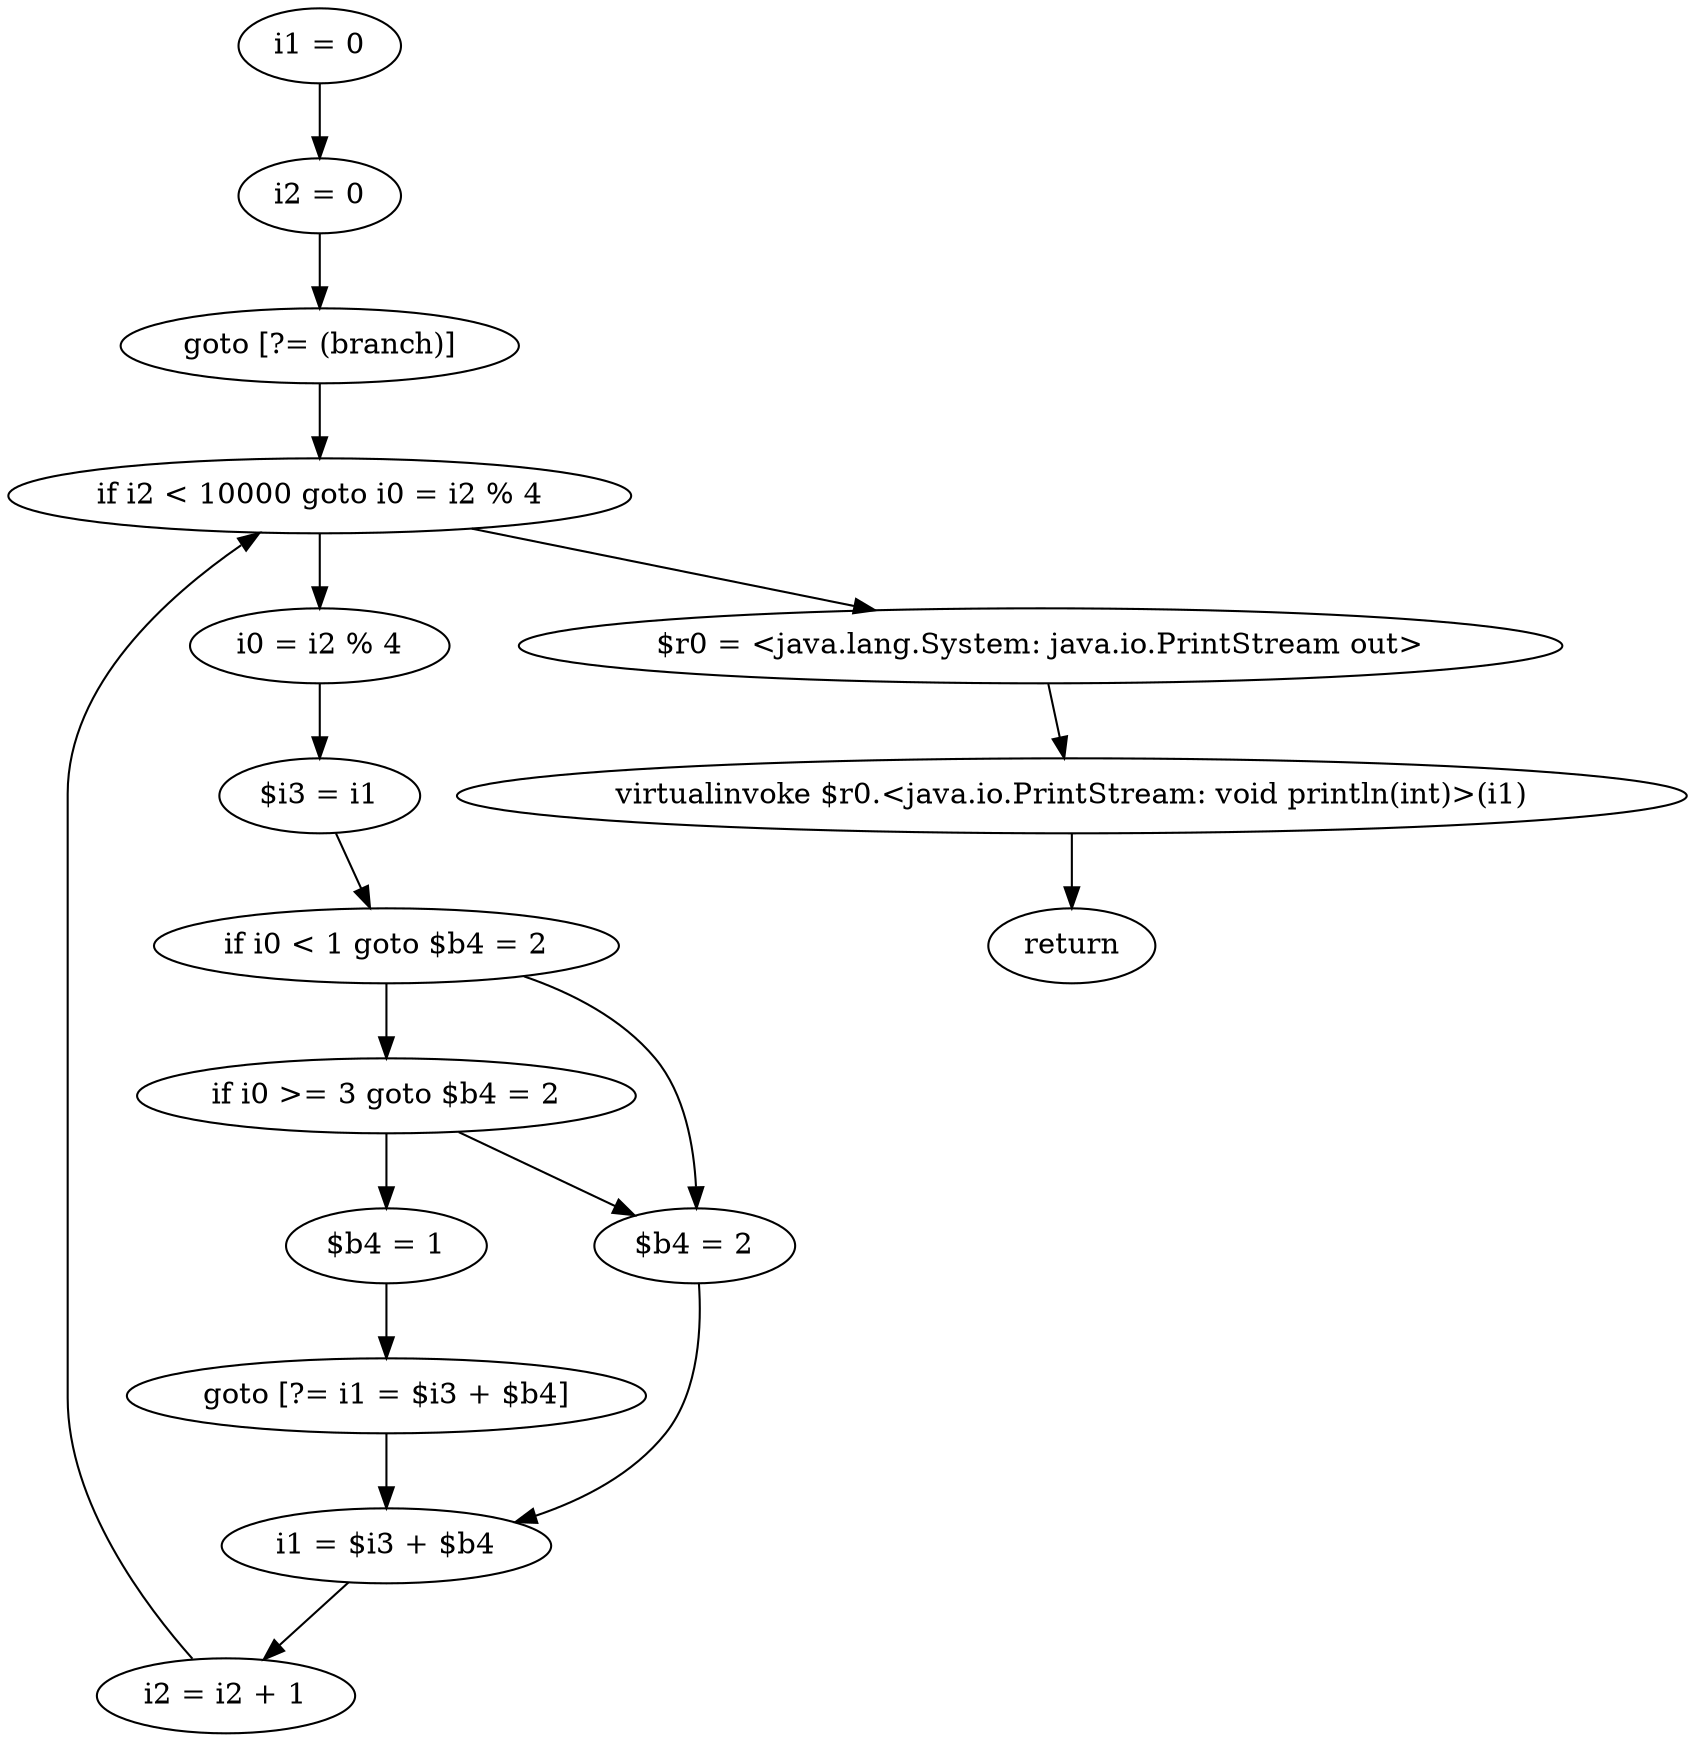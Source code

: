 digraph "unitGraph" {
    "i1 = 0"
    "i2 = 0"
    "goto [?= (branch)]"
    "i0 = i2 % 4"
    "$i3 = i1"
    "if i0 < 1 goto $b4 = 2"
    "if i0 >= 3 goto $b4 = 2"
    "$b4 = 1"
    "goto [?= i1 = $i3 + $b4]"
    "$b4 = 2"
    "i1 = $i3 + $b4"
    "i2 = i2 + 1"
    "if i2 < 10000 goto i0 = i2 % 4"
    "$r0 = <java.lang.System: java.io.PrintStream out>"
    "virtualinvoke $r0.<java.io.PrintStream: void println(int)>(i1)"
    "return"
    "i1 = 0"->"i2 = 0";
    "i2 = 0"->"goto [?= (branch)]";
    "goto [?= (branch)]"->"if i2 < 10000 goto i0 = i2 % 4";
    "i0 = i2 % 4"->"$i3 = i1";
    "$i3 = i1"->"if i0 < 1 goto $b4 = 2";
    "if i0 < 1 goto $b4 = 2"->"if i0 >= 3 goto $b4 = 2";
    "if i0 < 1 goto $b4 = 2"->"$b4 = 2";
    "if i0 >= 3 goto $b4 = 2"->"$b4 = 1";
    "if i0 >= 3 goto $b4 = 2"->"$b4 = 2";
    "$b4 = 1"->"goto [?= i1 = $i3 + $b4]";
    "goto [?= i1 = $i3 + $b4]"->"i1 = $i3 + $b4";
    "$b4 = 2"->"i1 = $i3 + $b4";
    "i1 = $i3 + $b4"->"i2 = i2 + 1";
    "i2 = i2 + 1"->"if i2 < 10000 goto i0 = i2 % 4";
    "if i2 < 10000 goto i0 = i2 % 4"->"$r0 = <java.lang.System: java.io.PrintStream out>";
    "if i2 < 10000 goto i0 = i2 % 4"->"i0 = i2 % 4";
    "$r0 = <java.lang.System: java.io.PrintStream out>"->"virtualinvoke $r0.<java.io.PrintStream: void println(int)>(i1)";
    "virtualinvoke $r0.<java.io.PrintStream: void println(int)>(i1)"->"return";
}
